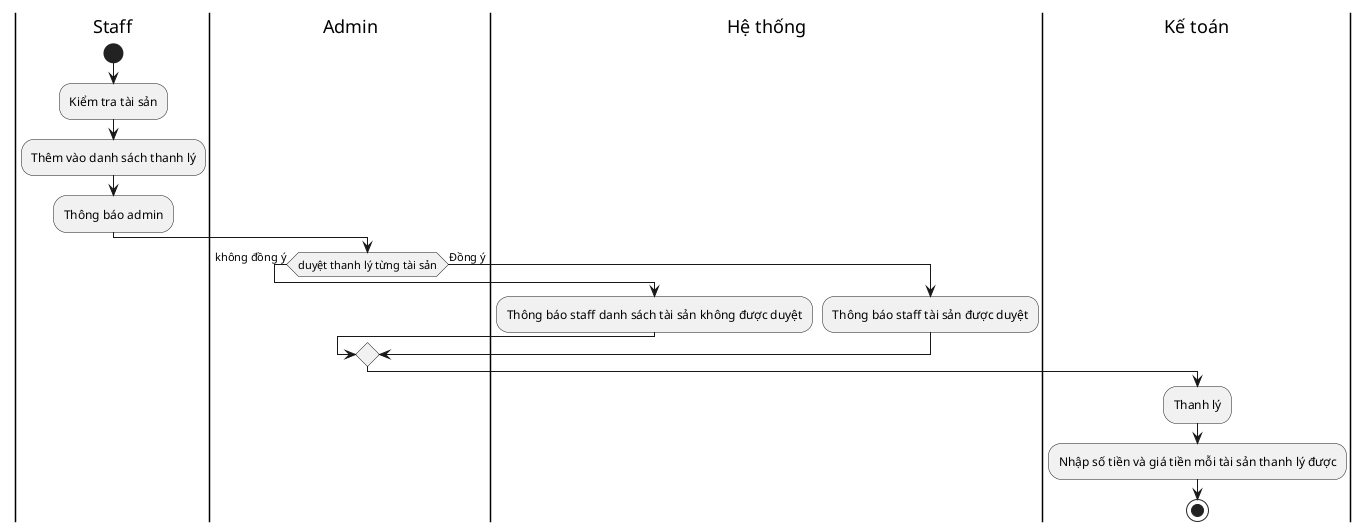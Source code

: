 @startuml
|Staff|
start
:Kiểm tra tài sản;
:Thêm vào danh sách thanh lý;
:Thông báo admin;
|Admin|
if (duyệt thanh lý từng tài sản) then (không đồng ý)
    |Hệ thống|
    :Thông báo staff danh sách tài sản không được duyệt;
else (Đồng ý)
    :Thông báo staff tài sản được duyệt;
endif
|Kế toán|
:Thanh lý;
:Nhập số tiền và giá tiền mỗi tài sản thanh lý được;
stop
@enduml